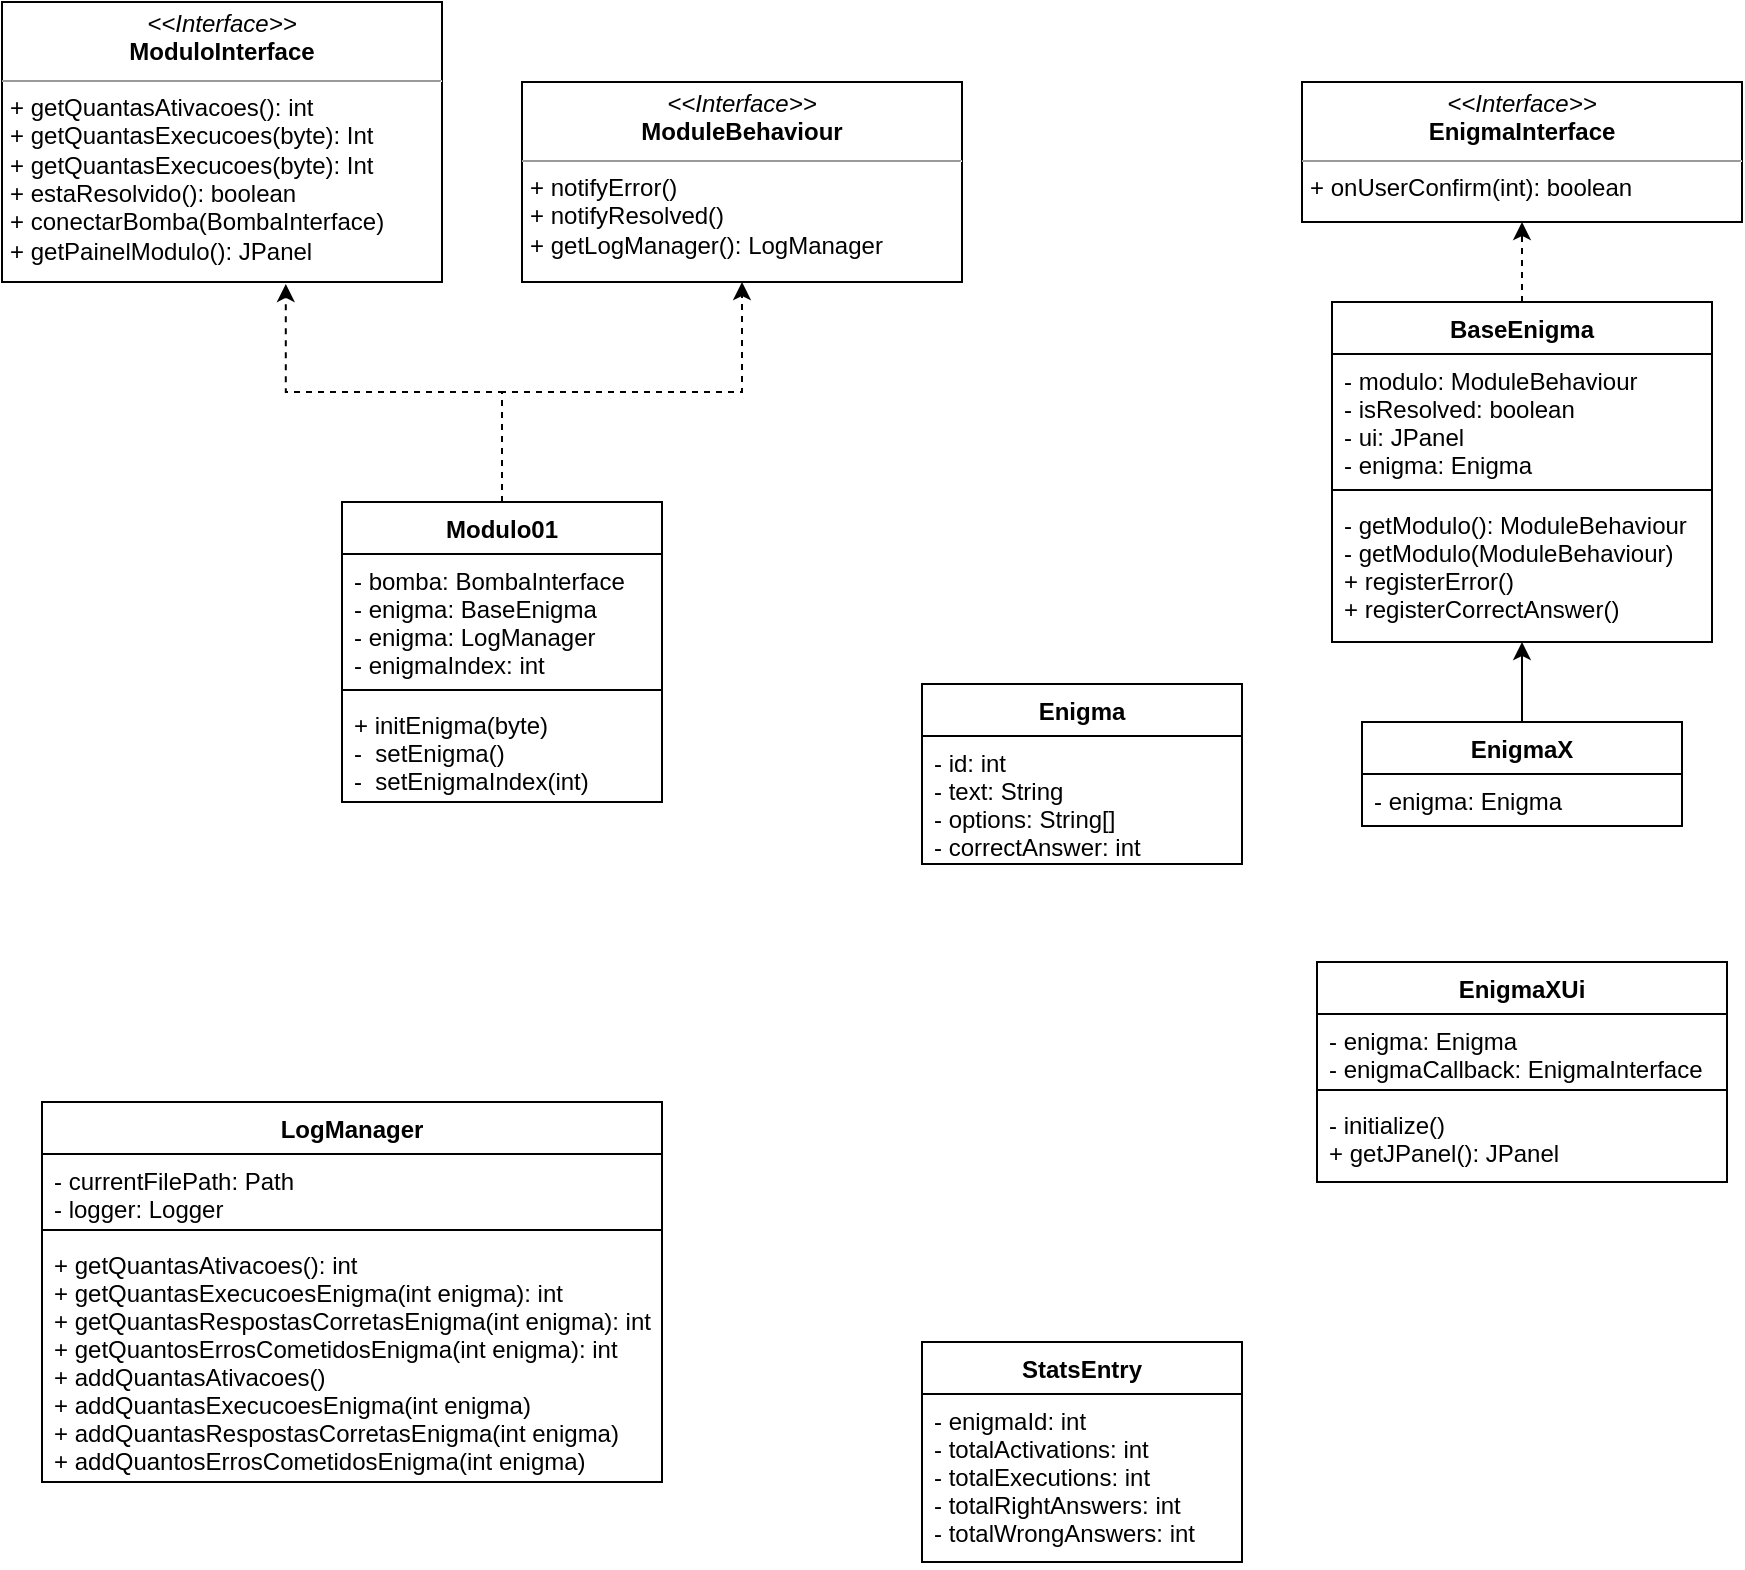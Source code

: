 <mxfile version="13.9.9" type="device"><diagram id="C5RBs43oDa-KdzZeNtuy" name="Page-1"><mxGraphModel dx="1473" dy="1315" grid="1" gridSize="10" guides="1" tooltips="1" connect="1" arrows="1" fold="1" page="1" pageScale="1" pageWidth="1169" pageHeight="1654" math="0" shadow="0"><root><mxCell id="WIyWlLk6GJQsqaUBKTNV-0"/><mxCell id="WIyWlLk6GJQsqaUBKTNV-1" parent="WIyWlLk6GJQsqaUBKTNV-0"/><mxCell id="NPf2MJ0G5T4owIY-2oQj-4" value="&lt;p style=&quot;margin: 0px ; margin-top: 4px ; text-align: center&quot;&gt;&lt;i&gt;&amp;lt;&amp;lt;Interface&amp;gt;&amp;gt;&lt;/i&gt;&lt;br&gt;&lt;b&gt;ModuloInterface&lt;/b&gt;&lt;/p&gt;&lt;hr size=&quot;1&quot;&gt;&lt;p style=&quot;margin: 0px ; margin-left: 4px&quot;&gt;+ getQuantasAtivacoes(): int&lt;br&gt;+ getQuantasExecucoes(byte): Int&lt;/p&gt;&lt;p style=&quot;margin: 0px ; margin-left: 4px&quot;&gt;+ getQuantasExecucoes(byte): Int&lt;/p&gt;&lt;p style=&quot;margin: 0px ; margin-left: 4px&quot;&gt;+ estaResolvido(): boolean&lt;/p&gt;&lt;p style=&quot;margin: 0px ; margin-left: 4px&quot;&gt;+ conectarBomba(BombaInterface)&lt;/p&gt;&lt;p style=&quot;margin: 0px ; margin-left: 4px&quot;&gt;+ getPainelModulo(): JPanel&lt;br&gt;&lt;/p&gt;" style="verticalAlign=top;align=left;overflow=fill;fontSize=12;fontFamily=Helvetica;html=1;" vertex="1" parent="WIyWlLk6GJQsqaUBKTNV-1"><mxGeometry x="30" y="40" width="220" height="140" as="geometry"/></mxCell><mxCell id="NPf2MJ0G5T4owIY-2oQj-5" value="&lt;p style=&quot;margin: 0px ; margin-top: 4px ; text-align: center&quot;&gt;&lt;i&gt;&amp;lt;&amp;lt;Interface&amp;gt;&amp;gt;&lt;/i&gt;&lt;br&gt;&lt;b&gt;ModuleBehaviour&lt;/b&gt;&lt;/p&gt;&lt;hr size=&quot;1&quot;&gt;&lt;p style=&quot;margin: 0px ; margin-left: 4px&quot;&gt;+ notifyError()&lt;br&gt;+ notifyResolved()&lt;/p&gt;&lt;p style=&quot;margin: 0px ; margin-left: 4px&quot;&gt;+ getLogManager(): LogManager&lt;/p&gt;" style="verticalAlign=top;align=left;overflow=fill;fontSize=12;fontFamily=Helvetica;html=1;" vertex="1" parent="WIyWlLk6GJQsqaUBKTNV-1"><mxGeometry x="290" y="80" width="220" height="100" as="geometry"/></mxCell><mxCell id="NPf2MJ0G5T4owIY-2oQj-19" style="edgeStyle=orthogonalEdgeStyle;rounded=0;orthogonalLoop=1;jettySize=auto;html=1;entryX=0.645;entryY=1.007;entryDx=0;entryDy=0;entryPerimeter=0;dashed=1;" edge="1" parent="WIyWlLk6GJQsqaUBKTNV-1" source="NPf2MJ0G5T4owIY-2oQj-10" target="NPf2MJ0G5T4owIY-2oQj-4"><mxGeometry relative="1" as="geometry"/></mxCell><mxCell id="NPf2MJ0G5T4owIY-2oQj-20" style="edgeStyle=orthogonalEdgeStyle;rounded=0;orthogonalLoop=1;jettySize=auto;html=1;dashed=1;" edge="1" parent="WIyWlLk6GJQsqaUBKTNV-1" source="NPf2MJ0G5T4owIY-2oQj-10" target="NPf2MJ0G5T4owIY-2oQj-5"><mxGeometry relative="1" as="geometry"/></mxCell><mxCell id="NPf2MJ0G5T4owIY-2oQj-10" value="Modulo01" style="swimlane;fontStyle=1;align=center;verticalAlign=top;childLayout=stackLayout;horizontal=1;startSize=26;horizontalStack=0;resizeParent=1;resizeParentMax=0;resizeLast=0;collapsible=1;marginBottom=0;" vertex="1" parent="WIyWlLk6GJQsqaUBKTNV-1"><mxGeometry x="200" y="290" width="160" height="150" as="geometry"><mxRectangle x="290" y="510" width="100" height="26" as="alternateBounds"/></mxGeometry></mxCell><mxCell id="NPf2MJ0G5T4owIY-2oQj-11" value="- bomba: BombaInterface&#xA;- enigma: BaseEnigma&#xA;- enigma: LogManager&#xA;- enigmaIndex: int&#xA;" style="text;strokeColor=none;fillColor=none;align=left;verticalAlign=top;spacingLeft=4;spacingRight=4;overflow=hidden;rotatable=0;points=[[0,0.5],[1,0.5]];portConstraint=eastwest;" vertex="1" parent="NPf2MJ0G5T4owIY-2oQj-10"><mxGeometry y="26" width="160" height="64" as="geometry"/></mxCell><mxCell id="NPf2MJ0G5T4owIY-2oQj-12" value="" style="line;strokeWidth=1;fillColor=none;align=left;verticalAlign=middle;spacingTop=-1;spacingLeft=3;spacingRight=3;rotatable=0;labelPosition=right;points=[];portConstraint=eastwest;" vertex="1" parent="NPf2MJ0G5T4owIY-2oQj-10"><mxGeometry y="90" width="160" height="8" as="geometry"/></mxCell><mxCell id="NPf2MJ0G5T4owIY-2oQj-13" value="+ initEnigma(byte)&#xA;-  setEnigma()&#xA;-  setEnigmaIndex(int)&#xA;" style="text;strokeColor=none;fillColor=none;align=left;verticalAlign=top;spacingLeft=4;spacingRight=4;overflow=hidden;rotatable=0;points=[[0,0.5],[1,0.5]];portConstraint=eastwest;" vertex="1" parent="NPf2MJ0G5T4owIY-2oQj-10"><mxGeometry y="98" width="160" height="52" as="geometry"/></mxCell><mxCell id="NPf2MJ0G5T4owIY-2oQj-21" value="&lt;p style=&quot;margin: 0px ; margin-top: 4px ; text-align: center&quot;&gt;&lt;i&gt;&amp;lt;&amp;lt;Interface&amp;gt;&amp;gt;&lt;/i&gt;&lt;br&gt;&lt;b&gt;EnigmaInterface&lt;/b&gt;&lt;/p&gt;&lt;hr size=&quot;1&quot;&gt;&lt;p style=&quot;margin: 0px ; margin-left: 4px&quot;&gt;+ onUserConfirm(int): boolean&lt;/p&gt;" style="verticalAlign=top;align=left;overflow=fill;fontSize=12;fontFamily=Helvetica;html=1;" vertex="1" parent="WIyWlLk6GJQsqaUBKTNV-1"><mxGeometry x="680" y="80" width="220" height="70" as="geometry"/></mxCell><mxCell id="NPf2MJ0G5T4owIY-2oQj-26" style="edgeStyle=orthogonalEdgeStyle;rounded=0;orthogonalLoop=1;jettySize=auto;html=1;dashed=1;" edge="1" parent="WIyWlLk6GJQsqaUBKTNV-1" source="NPf2MJ0G5T4owIY-2oQj-22" target="NPf2MJ0G5T4owIY-2oQj-21"><mxGeometry relative="1" as="geometry"/></mxCell><mxCell id="NPf2MJ0G5T4owIY-2oQj-22" value="BaseEnigma" style="swimlane;fontStyle=1;align=center;verticalAlign=top;childLayout=stackLayout;horizontal=1;startSize=26;horizontalStack=0;resizeParent=1;resizeParentMax=0;resizeLast=0;collapsible=1;marginBottom=0;" vertex="1" parent="WIyWlLk6GJQsqaUBKTNV-1"><mxGeometry x="695" y="190" width="190" height="170" as="geometry"/></mxCell><mxCell id="NPf2MJ0G5T4owIY-2oQj-23" value="- modulo: ModuleBehaviour&#xA;- isResolved: boolean&#xA;- ui: JPanel&#xA;- enigma: Enigma" style="text;strokeColor=none;fillColor=none;align=left;verticalAlign=top;spacingLeft=4;spacingRight=4;overflow=hidden;rotatable=0;points=[[0,0.5],[1,0.5]];portConstraint=eastwest;" vertex="1" parent="NPf2MJ0G5T4owIY-2oQj-22"><mxGeometry y="26" width="190" height="64" as="geometry"/></mxCell><mxCell id="NPf2MJ0G5T4owIY-2oQj-24" value="" style="line;strokeWidth=1;fillColor=none;align=left;verticalAlign=middle;spacingTop=-1;spacingLeft=3;spacingRight=3;rotatable=0;labelPosition=right;points=[];portConstraint=eastwest;" vertex="1" parent="NPf2MJ0G5T4owIY-2oQj-22"><mxGeometry y="90" width="190" height="8" as="geometry"/></mxCell><mxCell id="NPf2MJ0G5T4owIY-2oQj-25" value="- getModulo(): ModuleBehaviour&#xA;- getModulo(ModuleBehaviour)&#xA;+ registerError()&#xA;+ registerCorrectAnswer()" style="text;strokeColor=none;fillColor=none;align=left;verticalAlign=top;spacingLeft=4;spacingRight=4;overflow=hidden;rotatable=0;points=[[0,0.5],[1,0.5]];portConstraint=eastwest;" vertex="1" parent="NPf2MJ0G5T4owIY-2oQj-22"><mxGeometry y="98" width="190" height="72" as="geometry"/></mxCell><mxCell id="NPf2MJ0G5T4owIY-2oQj-31" style="edgeStyle=orthogonalEdgeStyle;rounded=0;orthogonalLoop=1;jettySize=auto;html=1;entryX=0.5;entryY=1;entryDx=0;entryDy=0;" edge="1" parent="WIyWlLk6GJQsqaUBKTNV-1" source="NPf2MJ0G5T4owIY-2oQj-27" target="NPf2MJ0G5T4owIY-2oQj-22"><mxGeometry relative="1" as="geometry"/></mxCell><mxCell id="NPf2MJ0G5T4owIY-2oQj-27" value="EnigmaX" style="swimlane;fontStyle=1;align=center;verticalAlign=top;childLayout=stackLayout;horizontal=1;startSize=26;horizontalStack=0;resizeParent=1;resizeParentMax=0;resizeLast=0;collapsible=1;marginBottom=0;" vertex="1" parent="WIyWlLk6GJQsqaUBKTNV-1"><mxGeometry x="710" y="400" width="160" height="52" as="geometry"/></mxCell><mxCell id="NPf2MJ0G5T4owIY-2oQj-28" value="- enigma: Enigma" style="text;strokeColor=none;fillColor=none;align=left;verticalAlign=top;spacingLeft=4;spacingRight=4;overflow=hidden;rotatable=0;points=[[0,0.5],[1,0.5]];portConstraint=eastwest;" vertex="1" parent="NPf2MJ0G5T4owIY-2oQj-27"><mxGeometry y="26" width="160" height="26" as="geometry"/></mxCell><mxCell id="NPf2MJ0G5T4owIY-2oQj-34" value="EnigmaXUi" style="swimlane;fontStyle=1;align=center;verticalAlign=top;childLayout=stackLayout;horizontal=1;startSize=26;horizontalStack=0;resizeParent=1;resizeParentMax=0;resizeLast=0;collapsible=1;marginBottom=0;" vertex="1" parent="WIyWlLk6GJQsqaUBKTNV-1"><mxGeometry x="687.5" y="520" width="205" height="110" as="geometry"/></mxCell><mxCell id="NPf2MJ0G5T4owIY-2oQj-35" value="- enigma: Enigma&#xA;- enigmaCallback: EnigmaInterface" style="text;strokeColor=none;fillColor=none;align=left;verticalAlign=top;spacingLeft=4;spacingRight=4;overflow=hidden;rotatable=0;points=[[0,0.5],[1,0.5]];portConstraint=eastwest;" vertex="1" parent="NPf2MJ0G5T4owIY-2oQj-34"><mxGeometry y="26" width="205" height="34" as="geometry"/></mxCell><mxCell id="NPf2MJ0G5T4owIY-2oQj-36" value="" style="line;strokeWidth=1;fillColor=none;align=left;verticalAlign=middle;spacingTop=-1;spacingLeft=3;spacingRight=3;rotatable=0;labelPosition=right;points=[];portConstraint=eastwest;" vertex="1" parent="NPf2MJ0G5T4owIY-2oQj-34"><mxGeometry y="60" width="205" height="8" as="geometry"/></mxCell><mxCell id="NPf2MJ0G5T4owIY-2oQj-37" value="- initialize()&#xA;+ getJPanel(): JPanel" style="text;strokeColor=none;fillColor=none;align=left;verticalAlign=top;spacingLeft=4;spacingRight=4;overflow=hidden;rotatable=0;points=[[0,0.5],[1,0.5]];portConstraint=eastwest;" vertex="1" parent="NPf2MJ0G5T4owIY-2oQj-34"><mxGeometry y="68" width="205" height="42" as="geometry"/></mxCell><mxCell id="NPf2MJ0G5T4owIY-2oQj-42" value="StatsEntry" style="swimlane;fontStyle=1;align=center;verticalAlign=top;childLayout=stackLayout;horizontal=1;startSize=26;horizontalStack=0;resizeParent=1;resizeParentMax=0;resizeLast=0;collapsible=1;marginBottom=0;" vertex="1" parent="WIyWlLk6GJQsqaUBKTNV-1"><mxGeometry x="490" y="710" width="160" height="110" as="geometry"/></mxCell><mxCell id="NPf2MJ0G5T4owIY-2oQj-43" value="- enigmaId: int&#xA;- totalActivations: int&#xA;- totalExecutions: int&#xA;- totalRightAnswers: int&#xA;- totalWrongAnswers: int" style="text;strokeColor=none;fillColor=none;align=left;verticalAlign=top;spacingLeft=4;spacingRight=4;overflow=hidden;rotatable=0;points=[[0,0.5],[1,0.5]];portConstraint=eastwest;" vertex="1" parent="NPf2MJ0G5T4owIY-2oQj-42"><mxGeometry y="26" width="160" height="84" as="geometry"/></mxCell><mxCell id="NPf2MJ0G5T4owIY-2oQj-46" value="Enigma" style="swimlane;fontStyle=1;align=center;verticalAlign=top;childLayout=stackLayout;horizontal=1;startSize=26;horizontalStack=0;resizeParent=1;resizeParentMax=0;resizeLast=0;collapsible=1;marginBottom=0;" vertex="1" parent="WIyWlLk6GJQsqaUBKTNV-1"><mxGeometry x="490" y="381" width="160" height="90" as="geometry"/></mxCell><mxCell id="NPf2MJ0G5T4owIY-2oQj-47" value="- id: int&#xA;- text: String&#xA;- options: String[]&#xA;- correctAnswer: int" style="text;strokeColor=none;fillColor=none;align=left;verticalAlign=top;spacingLeft=4;spacingRight=4;overflow=hidden;rotatable=0;points=[[0,0.5],[1,0.5]];portConstraint=eastwest;" vertex="1" parent="NPf2MJ0G5T4owIY-2oQj-46"><mxGeometry y="26" width="160" height="64" as="geometry"/></mxCell><mxCell id="NPf2MJ0G5T4owIY-2oQj-48" value="LogManager" style="swimlane;fontStyle=1;align=center;verticalAlign=top;childLayout=stackLayout;horizontal=1;startSize=26;horizontalStack=0;resizeParent=1;resizeParentMax=0;resizeLast=0;collapsible=1;marginBottom=0;" vertex="1" parent="WIyWlLk6GJQsqaUBKTNV-1"><mxGeometry x="50" y="590" width="310" height="190" as="geometry"/></mxCell><mxCell id="NPf2MJ0G5T4owIY-2oQj-49" value="- currentFilePath: Path&#xA;- logger: Logger" style="text;strokeColor=none;fillColor=none;align=left;verticalAlign=top;spacingLeft=4;spacingRight=4;overflow=hidden;rotatable=0;points=[[0,0.5],[1,0.5]];portConstraint=eastwest;" vertex="1" parent="NPf2MJ0G5T4owIY-2oQj-48"><mxGeometry y="26" width="310" height="34" as="geometry"/></mxCell><mxCell id="NPf2MJ0G5T4owIY-2oQj-50" value="" style="line;strokeWidth=1;fillColor=none;align=left;verticalAlign=middle;spacingTop=-1;spacingLeft=3;spacingRight=3;rotatable=0;labelPosition=right;points=[];portConstraint=eastwest;" vertex="1" parent="NPf2MJ0G5T4owIY-2oQj-48"><mxGeometry y="60" width="310" height="8" as="geometry"/></mxCell><mxCell id="NPf2MJ0G5T4owIY-2oQj-51" value="+ getQuantasAtivacoes(): int&#xA;+ getQuantasExecucoesEnigma(int enigma): int&#xA;+ getQuantasRespostasCorretasEnigma(int enigma): int&#xA;+ getQuantosErrosCometidosEnigma(int enigma): int&#xA;+ addQuantasAtivacoes()&#xA;+ addQuantasExecucoesEnigma(int enigma)&#xA;+ addQuantasRespostasCorretasEnigma(int enigma)&#xA;+ addQuantosErrosCometidosEnigma(int enigma)" style="text;strokeColor=none;fillColor=none;align=left;verticalAlign=top;spacingLeft=4;spacingRight=4;overflow=hidden;rotatable=0;points=[[0,0.5],[1,0.5]];portConstraint=eastwest;" vertex="1" parent="NPf2MJ0G5T4owIY-2oQj-48"><mxGeometry y="68" width="310" height="122" as="geometry"/></mxCell></root></mxGraphModel></diagram></mxfile>